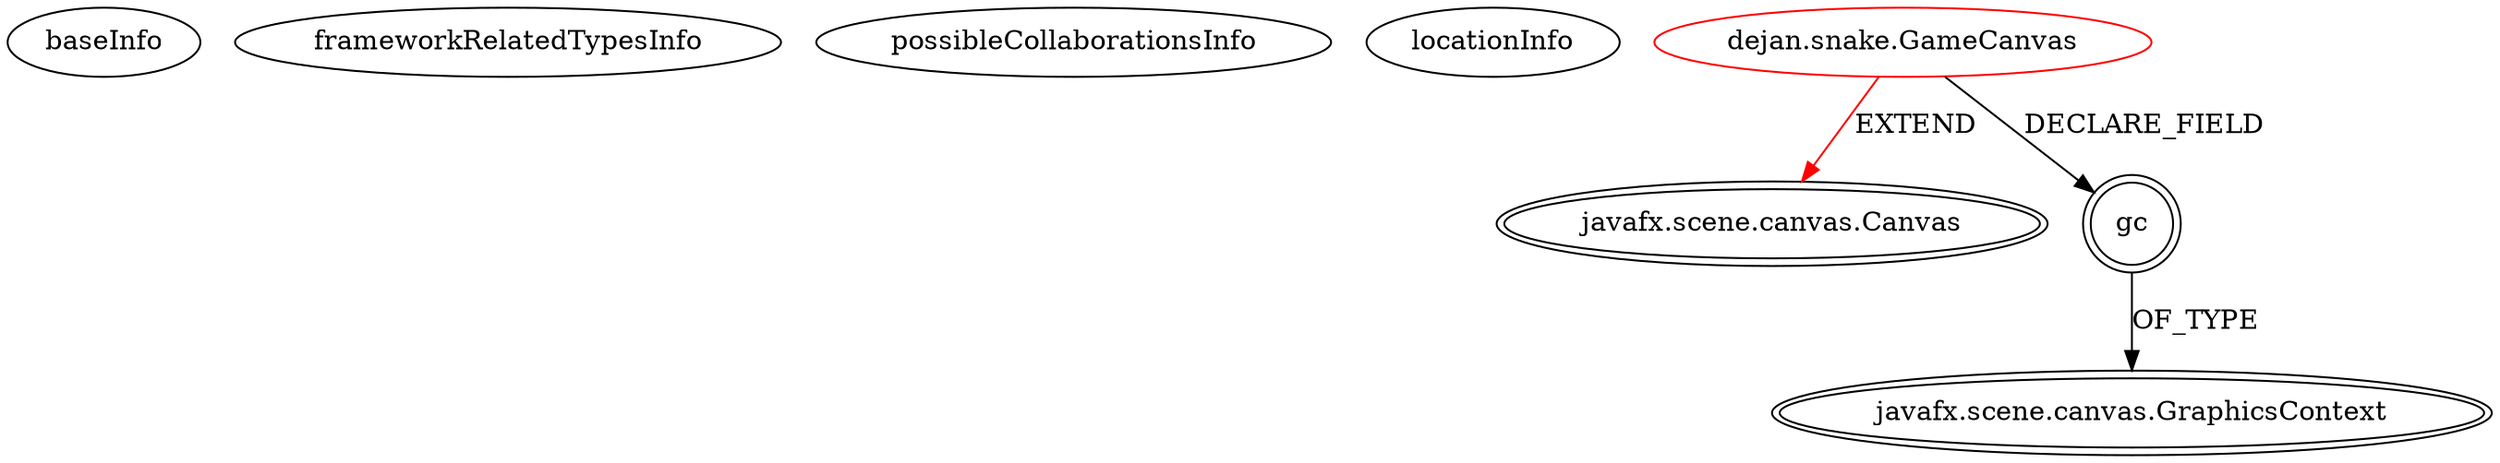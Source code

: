 digraph {
baseInfo[graphId=2386,category="extension_graph",isAnonymous=false,possibleRelation=false]
frameworkRelatedTypesInfo[0="javafx.scene.canvas.Canvas"]
possibleCollaborationsInfo[]
locationInfo[projectName="dejanristic78-snake",filePath="/dejanristic78-snake/snake-master/src/dejan/snake/GameCanvas.java",contextSignature="GameCanvas",graphId="2386"]
0[label="dejan.snake.GameCanvas",vertexType="ROOT_CLIENT_CLASS_DECLARATION",isFrameworkType=false,color=red]
1[label="javafx.scene.canvas.Canvas",vertexType="FRAMEWORK_CLASS_TYPE",isFrameworkType=true,peripheries=2]
2[label="gc",vertexType="FIELD_DECLARATION",isFrameworkType=true,peripheries=2,shape=circle]
3[label="javafx.scene.canvas.GraphicsContext",vertexType="FRAMEWORK_CLASS_TYPE",isFrameworkType=true,peripheries=2]
0->1[label="EXTEND",color=red]
0->2[label="DECLARE_FIELD"]
2->3[label="OF_TYPE"]
}
